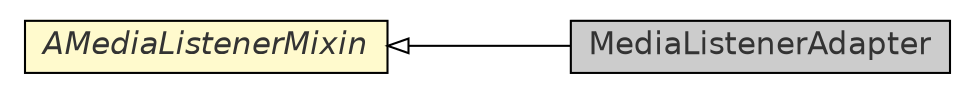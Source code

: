 #!/usr/local/bin/dot
#
# Class diagram 
# Generated by UmlGraph version 4.8 (http://www.spinellis.gr/sw/umlgraph)
#

digraph G {
	edge [fontname="Helvetica",fontsize=10,labelfontname="Helvetica",labelfontsize=10];
	node [fontname="Helvetica",fontsize=10,shape=plaintext];
	rankdir=LR;
	ranksep=1;
	// com.xuggle.mediatool.MediaListenerAdapter
	c16285 [label=<<table border="0" cellborder="1" cellspacing="0" cellpadding="2" port="p" bgcolor="grey80" href="./MediaListenerAdapter.html">
		<tr><td><table border="0" cellspacing="0" cellpadding="1">
			<tr><td> MediaListenerAdapter </td></tr>
		</table></td></tr>
		</table>>, fontname="Helvetica", fontcolor="grey20", fontsize=15.0];
	// com.xuggle.mediatool.AMediaListenerMixin
	c16292 [label=<<table border="0" cellborder="1" cellspacing="0" cellpadding="2" port="p" bgcolor="lemonChiffon" href="./AMediaListenerMixin.html">
		<tr><td><table border="0" cellspacing="0" cellpadding="1">
			<tr><td><font face="Helvetica-Oblique"> AMediaListenerMixin </font></td></tr>
		</table></td></tr>
		</table>>, fontname="Helvetica", fontcolor="grey20", fontsize=15.0];
	//com.xuggle.mediatool.MediaListenerAdapter extends com.xuggle.mediatool.AMediaListenerMixin
	c16292:p -> c16285:p [dir=back,arrowtail=empty];
}

